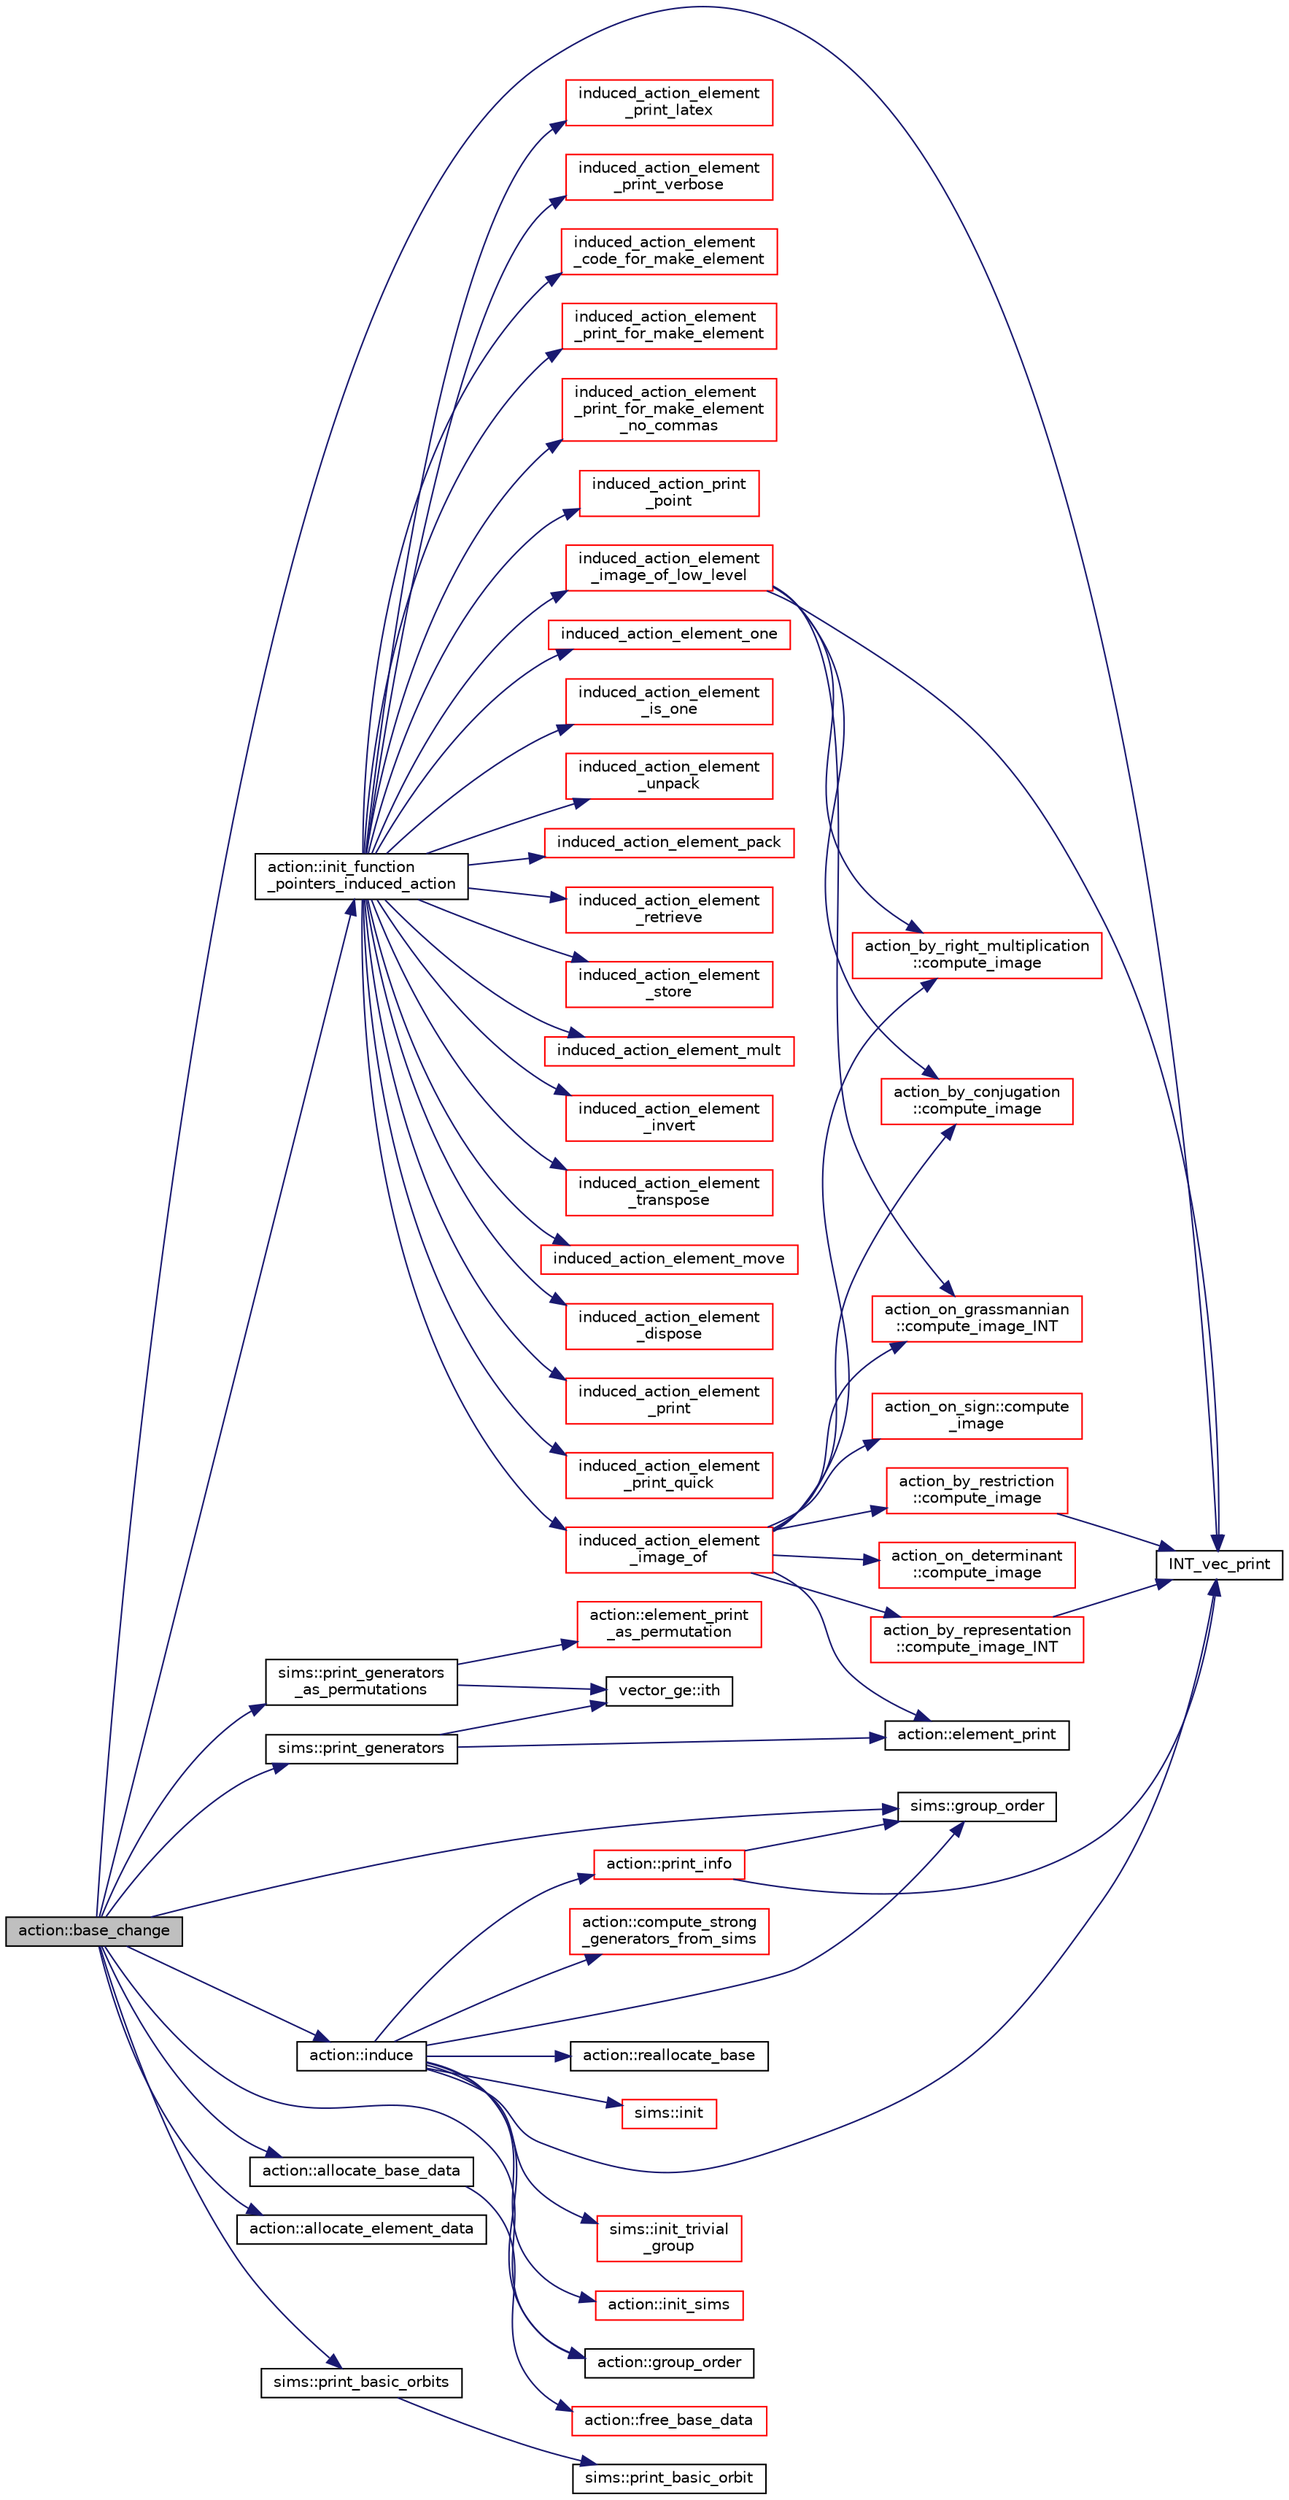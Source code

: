 digraph "action::base_change"
{
  edge [fontname="Helvetica",fontsize="10",labelfontname="Helvetica",labelfontsize="10"];
  node [fontname="Helvetica",fontsize="10",shape=record];
  rankdir="LR";
  Node634 [label="action::base_change",height=0.2,width=0.4,color="black", fillcolor="grey75", style="filled", fontcolor="black"];
  Node634 -> Node635 [color="midnightblue",fontsize="10",style="solid",fontname="Helvetica"];
  Node635 [label="INT_vec_print",height=0.2,width=0.4,color="black", fillcolor="white", style="filled",URL="$df/dbf/sajeeb_8_c.html#a79a5901af0b47dd0d694109543c027fe"];
  Node634 -> Node636 [color="midnightblue",fontsize="10",style="solid",fontname="Helvetica"];
  Node636 [label="action::init_function\l_pointers_induced_action",height=0.2,width=0.4,color="black", fillcolor="white", style="filled",URL="$d2/d86/classaction.html#a3b9287d084b24f7a3b9532a7589c58de"];
  Node636 -> Node637 [color="midnightblue",fontsize="10",style="solid",fontname="Helvetica"];
  Node637 [label="induced_action_element\l_image_of",height=0.2,width=0.4,color="red", fillcolor="white", style="filled",URL="$dc/dd4/group__actions_8h.html#a821850d6c3988dd122de0489cd36f0f0"];
  Node637 -> Node638 [color="midnightblue",fontsize="10",style="solid",fontname="Helvetica"];
  Node638 [label="action_by_right_multiplication\l::compute_image",height=0.2,width=0.4,color="red", fillcolor="white", style="filled",URL="$d5/daa/classaction__by__right__multiplication.html#a5407ada4c7d5a1775144fbaadbb8be8e"];
  Node637 -> Node664 [color="midnightblue",fontsize="10",style="solid",fontname="Helvetica"];
  Node664 [label="action_by_restriction\l::compute_image",height=0.2,width=0.4,color="red", fillcolor="white", style="filled",URL="$d1/d7e/classaction__by__restriction.html#a2d669c0f0b3905fb5effc983c9fbb0cc"];
  Node664 -> Node635 [color="midnightblue",fontsize="10",style="solid",fontname="Helvetica"];
  Node637 -> Node666 [color="midnightblue",fontsize="10",style="solid",fontname="Helvetica"];
  Node666 [label="action_by_conjugation\l::compute_image",height=0.2,width=0.4,color="red", fillcolor="white", style="filled",URL="$d3/dda/classaction__by__conjugation.html#acd62853354e392089a10381a4f7c5ac6"];
  Node637 -> Node667 [color="midnightblue",fontsize="10",style="solid",fontname="Helvetica"];
  Node667 [label="action_by_representation\l::compute_image_INT",height=0.2,width=0.4,color="red", fillcolor="white", style="filled",URL="$d1/d9d/classaction__by__representation.html#a8c6b43be13f3fa61c51d3c5f2a3411d4"];
  Node667 -> Node635 [color="midnightblue",fontsize="10",style="solid",fontname="Helvetica"];
  Node637 -> Node680 [color="midnightblue",fontsize="10",style="solid",fontname="Helvetica"];
  Node680 [label="action_on_determinant\l::compute_image",height=0.2,width=0.4,color="red", fillcolor="white", style="filled",URL="$d4/d32/classaction__on__determinant.html#afc50562cf0aa95e81eb0062749dc3940"];
  Node637 -> Node697 [color="midnightblue",fontsize="10",style="solid",fontname="Helvetica"];
  Node697 [label="action_on_sign::compute\l_image",height=0.2,width=0.4,color="red", fillcolor="white", style="filled",URL="$da/d06/classaction__on__sign.html#a50a03ddd12e5619d59aee3de0fb5930e"];
  Node637 -> Node698 [color="midnightblue",fontsize="10",style="solid",fontname="Helvetica"];
  Node698 [label="action_on_grassmannian\l::compute_image_INT",height=0.2,width=0.4,color="red", fillcolor="white", style="filled",URL="$d9/ddf/classaction__on__grassmannian.html#a5379b51e0c1a96eaa1e087a8228604ca"];
  Node637 -> Node660 [color="midnightblue",fontsize="10",style="solid",fontname="Helvetica"];
  Node660 [label="action::element_print",height=0.2,width=0.4,color="black", fillcolor="white", style="filled",URL="$d2/d86/classaction.html#ae38c3ef3c1125213733d63c6fc3c40cd"];
  Node636 -> Node1042 [color="midnightblue",fontsize="10",style="solid",fontname="Helvetica"];
  Node1042 [label="induced_action_element\l_image_of_low_level",height=0.2,width=0.4,color="red", fillcolor="white", style="filled",URL="$dc/dd4/group__actions_8h.html#aa4bc5f68829829d9a41223c260c658c5"];
  Node1042 -> Node635 [color="midnightblue",fontsize="10",style="solid",fontname="Helvetica"];
  Node1042 -> Node638 [color="midnightblue",fontsize="10",style="solid",fontname="Helvetica"];
  Node1042 -> Node666 [color="midnightblue",fontsize="10",style="solid",fontname="Helvetica"];
  Node1042 -> Node698 [color="midnightblue",fontsize="10",style="solid",fontname="Helvetica"];
  Node636 -> Node1044 [color="midnightblue",fontsize="10",style="solid",fontname="Helvetica"];
  Node1044 [label="induced_action_element_one",height=0.2,width=0.4,color="red", fillcolor="white", style="filled",URL="$dc/dd4/group__actions_8h.html#a11ad8abff8304e30e16403a1975a8aab"];
  Node636 -> Node1046 [color="midnightblue",fontsize="10",style="solid",fontname="Helvetica"];
  Node1046 [label="induced_action_element\l_is_one",height=0.2,width=0.4,color="red", fillcolor="white", style="filled",URL="$dc/dd4/group__actions_8h.html#aadb6a2b56e25c82dd455de09bb4bda82"];
  Node636 -> Node1050 [color="midnightblue",fontsize="10",style="solid",fontname="Helvetica"];
  Node1050 [label="induced_action_element\l_unpack",height=0.2,width=0.4,color="red", fillcolor="white", style="filled",URL="$dc/dd4/group__actions_8h.html#a99c6ddc3d11eeccddf87ca23badd1890"];
  Node636 -> Node1053 [color="midnightblue",fontsize="10",style="solid",fontname="Helvetica"];
  Node1053 [label="induced_action_element_pack",height=0.2,width=0.4,color="red", fillcolor="white", style="filled",URL="$dc/dd4/group__actions_8h.html#aa80cbe650affcff950137367a431715f"];
  Node636 -> Node1056 [color="midnightblue",fontsize="10",style="solid",fontname="Helvetica"];
  Node1056 [label="induced_action_element\l_retrieve",height=0.2,width=0.4,color="red", fillcolor="white", style="filled",URL="$dc/dd4/group__actions_8h.html#a9e51f4ab67af75d0a12a3eb7f211a5b4"];
  Node636 -> Node1062 [color="midnightblue",fontsize="10",style="solid",fontname="Helvetica"];
  Node1062 [label="induced_action_element\l_store",height=0.2,width=0.4,color="red", fillcolor="white", style="filled",URL="$dc/dd4/group__actions_8h.html#a23d42fb239ba7e886b1fb9fc96f1a3be"];
  Node636 -> Node1069 [color="midnightblue",fontsize="10",style="solid",fontname="Helvetica"];
  Node1069 [label="induced_action_element_mult",height=0.2,width=0.4,color="red", fillcolor="white", style="filled",URL="$dc/dd4/group__actions_8h.html#a7b00701d128922145960b4c15307113c"];
  Node636 -> Node1071 [color="midnightblue",fontsize="10",style="solid",fontname="Helvetica"];
  Node1071 [label="induced_action_element\l_invert",height=0.2,width=0.4,color="red", fillcolor="white", style="filled",URL="$dc/dd4/group__actions_8h.html#a9b7e3c76b30897cb2b62a974e063ce12"];
  Node636 -> Node1073 [color="midnightblue",fontsize="10",style="solid",fontname="Helvetica"];
  Node1073 [label="induced_action_element\l_transpose",height=0.2,width=0.4,color="red", fillcolor="white", style="filled",URL="$dc/dd4/group__actions_8h.html#ad1379970ade84fe3a44f26f5ec500db4"];
  Node636 -> Node1076 [color="midnightblue",fontsize="10",style="solid",fontname="Helvetica"];
  Node1076 [label="induced_action_element_move",height=0.2,width=0.4,color="red", fillcolor="white", style="filled",URL="$dc/dd4/group__actions_8h.html#a7b319593ee737d9c1ab5bc6223377541"];
  Node636 -> Node1078 [color="midnightblue",fontsize="10",style="solid",fontname="Helvetica"];
  Node1078 [label="induced_action_element\l_dispose",height=0.2,width=0.4,color="red", fillcolor="white", style="filled",URL="$dc/dd4/group__actions_8h.html#a5bf4e1daf5b0e799af9e065ab8046f99"];
  Node636 -> Node1080 [color="midnightblue",fontsize="10",style="solid",fontname="Helvetica"];
  Node1080 [label="induced_action_element\l_print",height=0.2,width=0.4,color="red", fillcolor="white", style="filled",URL="$dc/dd4/group__actions_8h.html#a670952bd230bf34b82f276deab684d23"];
  Node636 -> Node1084 [color="midnightblue",fontsize="10",style="solid",fontname="Helvetica"];
  Node1084 [label="induced_action_element\l_print_quick",height=0.2,width=0.4,color="red", fillcolor="white", style="filled",URL="$dc/dd4/group__actions_8h.html#a91760d711eca781aa4dbee22a5fc0168"];
  Node636 -> Node1085 [color="midnightblue",fontsize="10",style="solid",fontname="Helvetica"];
  Node1085 [label="induced_action_element\l_print_latex",height=0.2,width=0.4,color="red", fillcolor="white", style="filled",URL="$dc/dd4/group__actions_8h.html#a962508fbbbac127426c42fe5d0f147ab"];
  Node636 -> Node1088 [color="midnightblue",fontsize="10",style="solid",fontname="Helvetica"];
  Node1088 [label="induced_action_element\l_print_verbose",height=0.2,width=0.4,color="red", fillcolor="white", style="filled",URL="$dc/dd4/group__actions_8h.html#a647a452eeefdaed4834375175fec37fc"];
  Node636 -> Node1090 [color="midnightblue",fontsize="10",style="solid",fontname="Helvetica"];
  Node1090 [label="induced_action_element\l_code_for_make_element",height=0.2,width=0.4,color="red", fillcolor="white", style="filled",URL="$dc/dd4/group__actions_8h.html#af1c12dd980d376e72daaf9a383cebfdc"];
  Node636 -> Node1092 [color="midnightblue",fontsize="10",style="solid",fontname="Helvetica"];
  Node1092 [label="induced_action_element\l_print_for_make_element",height=0.2,width=0.4,color="red", fillcolor="white", style="filled",URL="$dc/dd4/group__actions_8h.html#ad7e7ef951b164a7084837401e3dbc400"];
  Node636 -> Node1094 [color="midnightblue",fontsize="10",style="solid",fontname="Helvetica"];
  Node1094 [label="induced_action_element\l_print_for_make_element\l_no_commas",height=0.2,width=0.4,color="red", fillcolor="white", style="filled",URL="$dc/dd4/group__actions_8h.html#ae151544128a85b12466172340404b955"];
  Node636 -> Node1096 [color="midnightblue",fontsize="10",style="solid",fontname="Helvetica"];
  Node1096 [label="induced_action_print\l_point",height=0.2,width=0.4,color="red", fillcolor="white", style="filled",URL="$dc/dd4/group__actions_8h.html#af15373c64f9e8d33dd3c448d98cc2382"];
  Node634 -> Node1098 [color="midnightblue",fontsize="10",style="solid",fontname="Helvetica"];
  Node1098 [label="action::allocate_base_data",height=0.2,width=0.4,color="black", fillcolor="white", style="filled",URL="$d2/d86/classaction.html#a345fa8dfbb60c8a100ab4dd80a966b1b"];
  Node1098 -> Node1099 [color="midnightblue",fontsize="10",style="solid",fontname="Helvetica"];
  Node1099 [label="action::free_base_data",height=0.2,width=0.4,color="red", fillcolor="white", style="filled",URL="$d2/d86/classaction.html#a27aa9e5940cc8e08da6727927d0798a8"];
  Node634 -> Node1101 [color="midnightblue",fontsize="10",style="solid",fontname="Helvetica"];
  Node1101 [label="action::allocate_element_data",height=0.2,width=0.4,color="black", fillcolor="white", style="filled",URL="$d2/d86/classaction.html#adc5f98db8315bfd17fcd2fbb437d8f60"];
  Node634 -> Node1102 [color="midnightblue",fontsize="10",style="solid",fontname="Helvetica"];
  Node1102 [label="action::induce",height=0.2,width=0.4,color="black", fillcolor="white", style="filled",URL="$d2/d86/classaction.html#a32012836490e544a15fb4596b90cb07b"];
  Node1102 -> Node1103 [color="midnightblue",fontsize="10",style="solid",fontname="Helvetica"];
  Node1103 [label="action::print_info",height=0.2,width=0.4,color="red", fillcolor="white", style="filled",URL="$d2/d86/classaction.html#a6f89e493e5c5a32e5c3b8963d438ce86"];
  Node1103 -> Node635 [color="midnightblue",fontsize="10",style="solid",fontname="Helvetica"];
  Node1103 -> Node1104 [color="midnightblue",fontsize="10",style="solid",fontname="Helvetica"];
  Node1104 [label="sims::group_order",height=0.2,width=0.4,color="black", fillcolor="white", style="filled",URL="$d9/df3/classsims.html#aa442445175656570fa35febbe790efad"];
  Node1102 -> Node1104 [color="midnightblue",fontsize="10",style="solid",fontname="Helvetica"];
  Node1102 -> Node1105 [color="midnightblue",fontsize="10",style="solid",fontname="Helvetica"];
  Node1105 [label="action::group_order",height=0.2,width=0.4,color="black", fillcolor="white", style="filled",URL="$d2/d86/classaction.html#ad1f69adb27041311d2e7be96e39388d4"];
  Node1102 -> Node635 [color="midnightblue",fontsize="10",style="solid",fontname="Helvetica"];
  Node1102 -> Node1106 [color="midnightblue",fontsize="10",style="solid",fontname="Helvetica"];
  Node1106 [label="action::reallocate_base",height=0.2,width=0.4,color="black", fillcolor="white", style="filled",URL="$d2/d86/classaction.html#a59ea889d3aa9e9aee86ffee6b7785bfd"];
  Node1102 -> Node1107 [color="midnightblue",fontsize="10",style="solid",fontname="Helvetica"];
  Node1107 [label="sims::init",height=0.2,width=0.4,color="red", fillcolor="white", style="filled",URL="$d9/df3/classsims.html#a02eb61ed14f75cfe4dc0770142c1bff0"];
  Node1102 -> Node1111 [color="midnightblue",fontsize="10",style="solid",fontname="Helvetica"];
  Node1111 [label="sims::init_trivial\l_group",height=0.2,width=0.4,color="red", fillcolor="white", style="filled",URL="$d9/df3/classsims.html#a6a55a0a4e5124654f999933fd635334a"];
  Node1102 -> Node1115 [color="midnightblue",fontsize="10",style="solid",fontname="Helvetica"];
  Node1115 [label="action::init_sims",height=0.2,width=0.4,color="red", fillcolor="white", style="filled",URL="$d2/d86/classaction.html#a74656357e44267b594ede82318fe124c"];
  Node1102 -> Node1118 [color="midnightblue",fontsize="10",style="solid",fontname="Helvetica"];
  Node1118 [label="action::compute_strong\l_generators_from_sims",height=0.2,width=0.4,color="red", fillcolor="white", style="filled",URL="$d2/d86/classaction.html#adb6285ff557ef0f7f832278a4115303f"];
  Node634 -> Node1105 [color="midnightblue",fontsize="10",style="solid",fontname="Helvetica"];
  Node634 -> Node1104 [color="midnightblue",fontsize="10",style="solid",fontname="Helvetica"];
  Node634 -> Node1119 [color="midnightblue",fontsize="10",style="solid",fontname="Helvetica"];
  Node1119 [label="sims::print_generators",height=0.2,width=0.4,color="black", fillcolor="white", style="filled",URL="$d9/df3/classsims.html#a49dfebd7ef9b23cb3c1264bc462f2233"];
  Node1119 -> Node660 [color="midnightblue",fontsize="10",style="solid",fontname="Helvetica"];
  Node1119 -> Node646 [color="midnightblue",fontsize="10",style="solid",fontname="Helvetica"];
  Node646 [label="vector_ge::ith",height=0.2,width=0.4,color="black", fillcolor="white", style="filled",URL="$d4/d6e/classvector__ge.html#a1ff002e8b746a9beb119d57dcd4a15ff"];
  Node634 -> Node1120 [color="midnightblue",fontsize="10",style="solid",fontname="Helvetica"];
  Node1120 [label="sims::print_generators\l_as_permutations",height=0.2,width=0.4,color="black", fillcolor="white", style="filled",URL="$d9/df3/classsims.html#ae46e51d796b88c621c497fc1cb7cf90e"];
  Node1120 -> Node991 [color="midnightblue",fontsize="10",style="solid",fontname="Helvetica"];
  Node991 [label="action::element_print\l_as_permutation",height=0.2,width=0.4,color="red", fillcolor="white", style="filled",URL="$d2/d86/classaction.html#a2975618a8203187b688a67c947150bb8"];
  Node1120 -> Node646 [color="midnightblue",fontsize="10",style="solid",fontname="Helvetica"];
  Node634 -> Node1121 [color="midnightblue",fontsize="10",style="solid",fontname="Helvetica"];
  Node1121 [label="sims::print_basic_orbits",height=0.2,width=0.4,color="black", fillcolor="white", style="filled",URL="$d9/df3/classsims.html#ab26955fba9bb5a6fe176b4f12d0a6c5a"];
  Node1121 -> Node1122 [color="midnightblue",fontsize="10",style="solid",fontname="Helvetica"];
  Node1122 [label="sims::print_basic_orbit",height=0.2,width=0.4,color="black", fillcolor="white", style="filled",URL="$d9/df3/classsims.html#ae777e80bb7cef4f757c701173f924a6d"];
}
